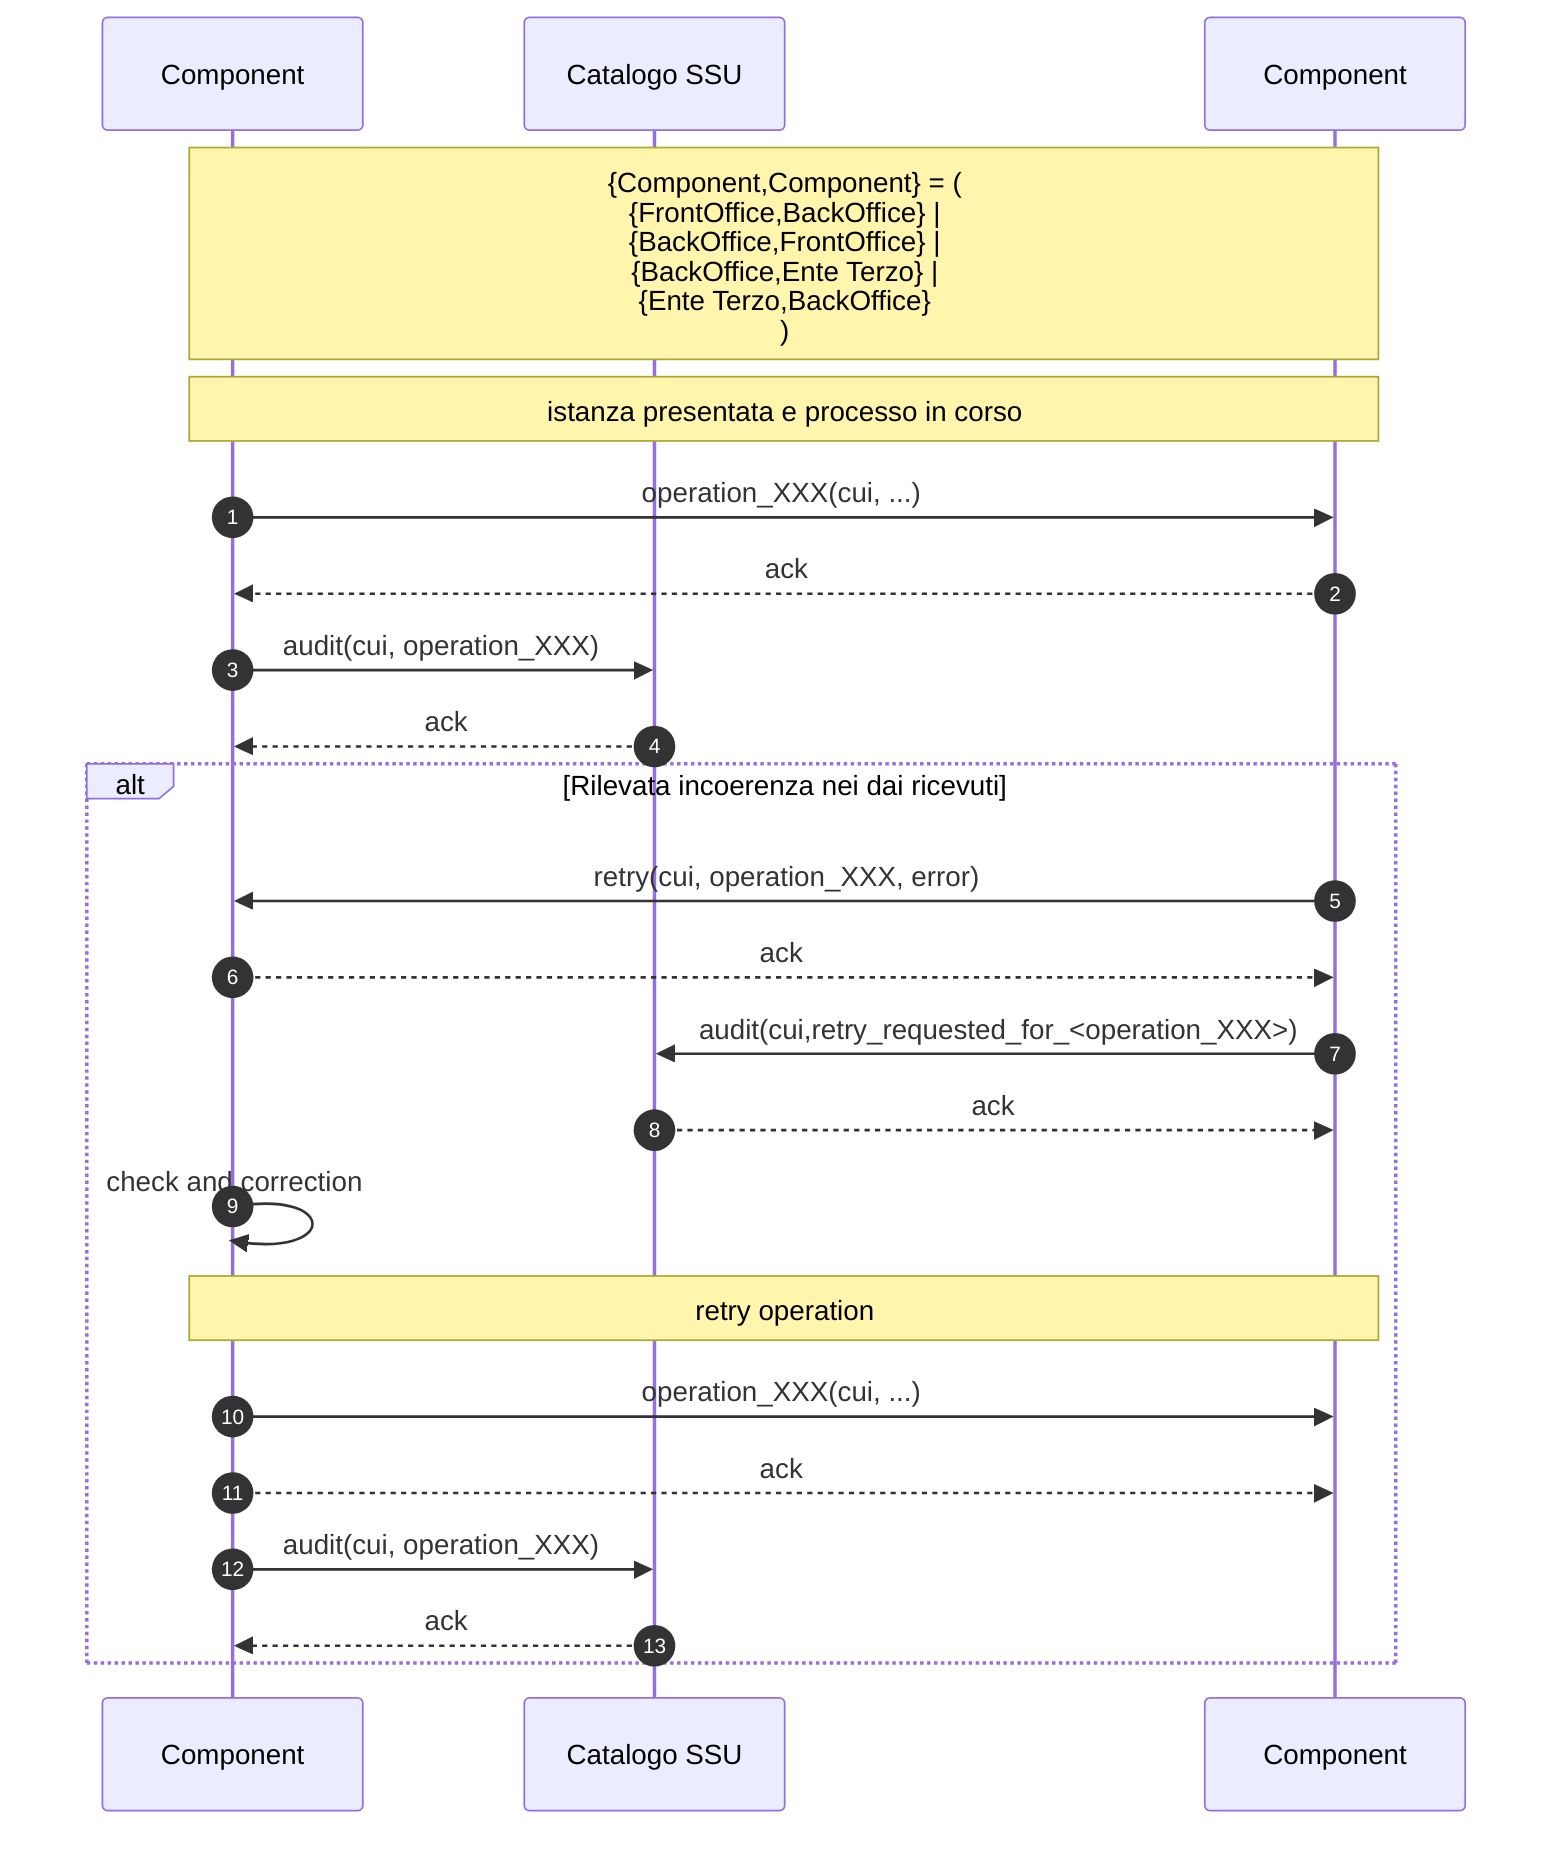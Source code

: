 sequenceDiagram
    autonumber
      
    participant A as Component 
    participant C as Catalogo SSU 
    participant B as Component  

   
    Note over A,B: {Component,Component} = (<br/>{FrontOffice,BackOffice} |<br/> {BackOffice,FrontOffice} |<br/> {BackOffice,Ente Terzo} | <br/>{Ente Terzo,BackOffice}<br/>)

   
    Note over A,B: istanza presentata e processo in corso

    A->> B: operation_XXX(cui, ...)
    B -->> A: ack

    A->> C: audit(cui, operation_XXX)
    C -->> A: ack

    alt Rilevata incoerenza nei dai ricevuti
        B->> A: retry(cui, operation_XXX, error)
        A -->> B: ack

        B->> C: audit(cui,retry_requested_for_<operation_XXX>)
        C -->> B: ack

        A->>A: check and correction
        note over A,B: retry operation
        A->> B: operation_XXX(cui, ...)
        A -->> B: ack

        A->> C: audit(cui, operation_XXX)
        C -->> A: ack

    end